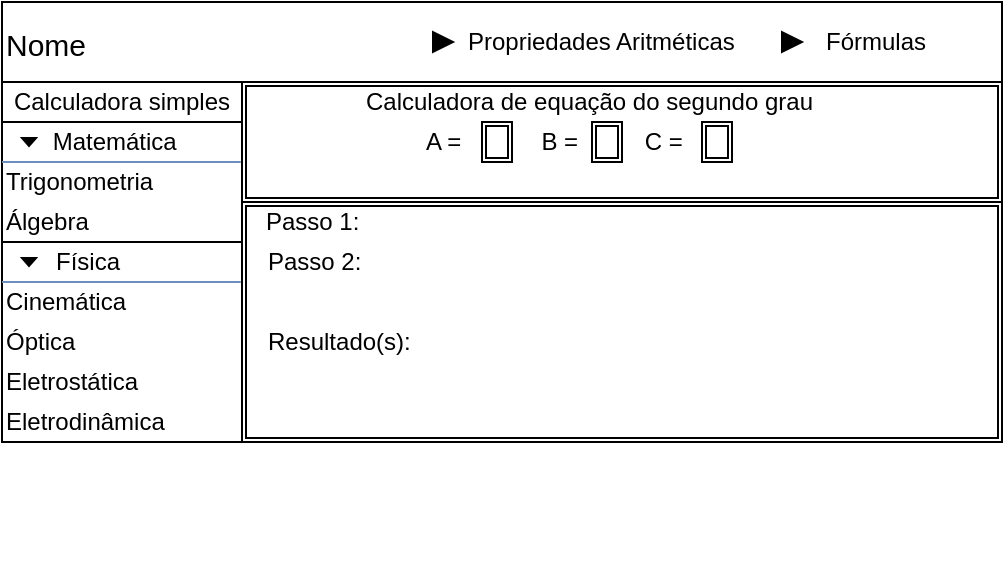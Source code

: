 <mxfile version="12.1.3" type="github" pages="1"><diagram id="HCIpOmMEcwpDw9avh5kR" name="Page-1"><mxGraphModel dx="1449" dy="343" grid="1" gridSize="10" guides="1" tooltips="1" connect="1" arrows="1" fold="1" page="1" pageScale="1" pageWidth="827" pageHeight="1169" math="0" shadow="0"><root><mxCell id="0"/><mxCell id="1" parent="0"/><mxCell id="mupbqJlQsrp30I-1V4xX-1" value="" style="rounded=0;whiteSpace=wrap;html=1;" vertex="1" parent="1"><mxGeometry x="-820" width="500" height="40" as="geometry"/></mxCell><mxCell id="mupbqJlQsrp30I-1V4xX-7" value="" style="endArrow=classic;html=1;" edge="1" parent="1"><mxGeometry width="50" height="50" relative="1" as="geometry"><mxPoint x="-700" y="280" as="sourcePoint"/><mxPoint x="-700" y="280" as="targetPoint"/></mxGeometry></mxCell><mxCell id="mupbqJlQsrp30I-1V4xX-14" value="" style="rounded=0;whiteSpace=wrap;html=1;fillColor=none;" vertex="1" parent="1"><mxGeometry x="-820" y="60" width="120" height="60" as="geometry"/></mxCell><mxCell id="mupbqJlQsrp30I-1V4xX-16" value="" style="endArrow=none;html=1;entryX=0.995;entryY=0.333;entryDx=0;entryDy=0;entryPerimeter=0;fillColor=#dae8fc;strokeColor=#6c8ebf;" edge="1" parent="1" target="mupbqJlQsrp30I-1V4xX-14"><mxGeometry width="50" height="50" relative="1" as="geometry"><mxPoint x="-820" y="80" as="sourcePoint"/><mxPoint x="-750" y="80" as="targetPoint"/></mxGeometry></mxCell><mxCell id="mupbqJlQsrp30I-1V4xX-18" value="&amp;nbsp; &amp;nbsp; &amp;nbsp; &amp;nbsp;Matemática" style="text;html=1;resizable=0;points=[];autosize=1;align=left;verticalAlign=top;spacingTop=-4;" vertex="1" parent="1"><mxGeometry x="-820" y="60" width="100" height="20" as="geometry"/></mxCell><mxCell id="mupbqJlQsrp30I-1V4xX-19" value="Trigonometria" style="text;html=1;resizable=0;points=[];autosize=1;align=left;verticalAlign=top;spacingTop=-4;" vertex="1" parent="1"><mxGeometry x="-820" y="80" width="90" height="20" as="geometry"/></mxCell><mxCell id="mupbqJlQsrp30I-1V4xX-20" value="Álgebra" style="text;html=1;resizable=0;points=[];autosize=1;align=left;verticalAlign=top;spacingTop=-4;" vertex="1" parent="1"><mxGeometry x="-820" y="100" width="60" height="20" as="geometry"/></mxCell><mxCell id="mupbqJlQsrp30I-1V4xX-21" value="" style="rounded=0;whiteSpace=wrap;html=1;fillColor=none;" vertex="1" parent="1"><mxGeometry x="-820" y="120" width="120" height="100" as="geometry"/></mxCell><mxCell id="mupbqJlQsrp30I-1V4xX-22" value="" style="endArrow=none;html=1;entryX=0.995;entryY=0.333;entryDx=0;entryDy=0;entryPerimeter=0;fillColor=#dae8fc;strokeColor=#6c8ebf;" edge="1" parent="1"><mxGeometry width="50" height="50" relative="1" as="geometry"><mxPoint x="-820" y="140" as="sourcePoint"/><mxPoint x="-700.6" y="139.98" as="targetPoint"/></mxGeometry></mxCell><mxCell id="mupbqJlQsrp30I-1V4xX-31" value="" style="triangle;whiteSpace=wrap;html=1;direction=south;fillColor=#000000;" vertex="1" parent="1"><mxGeometry x="-810" y="68" width="7" height="4" as="geometry"/></mxCell><mxCell id="mupbqJlQsrp30I-1V4xX-32" value="" style="triangle;whiteSpace=wrap;html=1;direction=south;fillColor=#000000;" vertex="1" parent="1"><mxGeometry x="-810" y="128" width="7" height="4" as="geometry"/></mxCell><mxCell id="mupbqJlQsrp30I-1V4xX-35" value="Física" style="text;html=1;resizable=0;points=[];autosize=1;align=left;verticalAlign=top;spacingTop=-4;" vertex="1" parent="1"><mxGeometry x="-795" y="120" width="50" height="20" as="geometry"/></mxCell><mxCell id="mupbqJlQsrp30I-1V4xX-36" value="Cinemática" style="text;html=1;resizable=0;points=[];autosize=1;align=left;verticalAlign=top;spacingTop=-4;" vertex="1" parent="1"><mxGeometry x="-820" y="140" width="80" height="20" as="geometry"/></mxCell><mxCell id="mupbqJlQsrp30I-1V4xX-39" value="Óptica" style="text;html=1;resizable=0;points=[];autosize=1;align=left;verticalAlign=top;spacingTop=-4;" vertex="1" parent="1"><mxGeometry x="-820" y="160" width="50" height="20" as="geometry"/></mxCell><mxCell id="mupbqJlQsrp30I-1V4xX-40" value="Eletrostática" style="text;html=1;resizable=0;points=[];autosize=1;align=left;verticalAlign=top;spacingTop=-4;" vertex="1" parent="1"><mxGeometry x="-820" y="180" width="80" height="20" as="geometry"/></mxCell><mxCell id="mupbqJlQsrp30I-1V4xX-41" value="Eletrodinâmica" style="text;html=1;resizable=0;points=[];autosize=1;align=left;verticalAlign=top;spacingTop=-4;" vertex="1" parent="1"><mxGeometry x="-820" y="200" width="90" height="20" as="geometry"/></mxCell><mxCell id="mupbqJlQsrp30I-1V4xX-43" value="Calculadora de equação do segundo grau" style="text;html=1;resizable=0;points=[];autosize=1;align=left;verticalAlign=top;spacingTop=-4;" vertex="1" parent="1"><mxGeometry x="-640" y="40" width="240" height="20" as="geometry"/></mxCell><mxCell id="mupbqJlQsrp30I-1V4xX-46" value="" style="shape=ext;double=1;rounded=0;whiteSpace=wrap;html=1;fillColor=none;" vertex="1" parent="1"><mxGeometry x="-580" y="60" width="15" height="20" as="geometry"/></mxCell><mxCell id="mupbqJlQsrp30I-1V4xX-47" value="" style="shape=ext;double=1;rounded=0;whiteSpace=wrap;html=1;fillColor=none;" vertex="1" parent="1"><mxGeometry x="-525" y="60" width="15" height="20" as="geometry"/></mxCell><mxCell id="mupbqJlQsrp30I-1V4xX-48" value="" style="shape=ext;double=1;rounded=0;whiteSpace=wrap;html=1;fillColor=none;" vertex="1" parent="1"><mxGeometry x="-470" y="60" width="15" height="20" as="geometry"/></mxCell><mxCell id="mupbqJlQsrp30I-1V4xX-57" value="Passo 1:" style="text;html=1;resizable=0;points=[];autosize=1;align=left;verticalAlign=top;spacingTop=-4;" vertex="1" parent="1"><mxGeometry x="-690" y="100" width="60" height="20" as="geometry"/></mxCell><mxCell id="mupbqJlQsrp30I-1V4xX-58" value="Passo 2:" style="text;html=1;resizable=0;points=[];autosize=1;align=left;verticalAlign=top;spacingTop=-4;" vertex="1" parent="1"><mxGeometry x="-689.5" y="120" width="60" height="20" as="geometry"/></mxCell><mxCell id="mupbqJlQsrp30I-1V4xX-59" value="Resultado(s):" style="text;html=1;resizable=0;points=[];autosize=1;align=left;verticalAlign=top;spacingTop=-4;" vertex="1" parent="1"><mxGeometry x="-689.5" y="160" width="90" height="20" as="geometry"/></mxCell><mxCell id="mupbqJlQsrp30I-1V4xX-60" value="&lt;span style=&quot;font-size: 15px ; text-align: center ; white-space: normal&quot;&gt;Nome&amp;nbsp;&lt;/span&gt;" style="text;html=1;resizable=0;points=[];autosize=1;align=left;verticalAlign=top;spacingTop=-4;" vertex="1" parent="1"><mxGeometry x="-820.071" y="10" width="60" height="20" as="geometry"/></mxCell><mxCell id="mupbqJlQsrp30I-1V4xX-61" value="Calculadora simples" style="rounded=0;whiteSpace=wrap;html=1;fillColor=none;" vertex="1" parent="1"><mxGeometry x="-820" y="40" width="120" height="20" as="geometry"/></mxCell><mxCell id="mupbqJlQsrp30I-1V4xX-63" value="" style="shape=ext;double=1;rounded=0;whiteSpace=wrap;html=1;fillColor=none;" vertex="1" parent="1"><mxGeometry x="-700" y="100" width="380" height="120" as="geometry"/></mxCell><mxCell id="mupbqJlQsrp30I-1V4xX-64" value="" style="shape=ext;double=1;rounded=0;whiteSpace=wrap;html=1;fillColor=none;" vertex="1" parent="1"><mxGeometry x="-700" y="40" width="380" height="60" as="geometry"/></mxCell><mxCell id="mupbqJlQsrp30I-1V4xX-65" value="A =&amp;nbsp; &amp;nbsp; &amp;nbsp; &amp;nbsp; &amp;nbsp; &amp;nbsp; B =&amp;nbsp; &amp;nbsp; &amp;nbsp; &amp;nbsp; &amp;nbsp; C =&amp;nbsp;" style="text;html=1;resizable=0;points=[];autosize=1;align=left;verticalAlign=top;spacingTop=-4;" vertex="1" parent="1"><mxGeometry x="-610" y="60" width="150" height="20" as="geometry"/></mxCell><mxCell id="mupbqJlQsrp30I-1V4xX-66" value="Fórmulas" style="text;html=1;resizable=0;points=[];autosize=1;align=left;verticalAlign=top;spacingTop=-4;" vertex="1" parent="1"><mxGeometry x="-410" y="10" width="70" height="20" as="geometry"/></mxCell><mxCell id="mupbqJlQsrp30I-1V4xX-67" value="" style="html=1;shadow=0;dashed=0;align=center;verticalAlign=middle;shape=mxgraph.arrows2.arrow;dy=0.67;dx=20;notch=0;fillColor=#000000;" vertex="1" parent="1"><mxGeometry x="-430" y="15" width="10" height="10" as="geometry"/></mxCell><mxCell id="mupbqJlQsrp30I-1V4xX-68" value="" style="html=1;shadow=0;dashed=0;align=center;verticalAlign=middle;shape=mxgraph.arrows2.arrow;dy=0.67;dx=20;notch=0;fillColor=#000000;" vertex="1" parent="1"><mxGeometry x="-604.5" y="15" width="10" height="10" as="geometry"/></mxCell><mxCell id="mupbqJlQsrp30I-1V4xX-69" value="Propriedades Aritméticas" style="text;html=1;resizable=0;points=[];autosize=1;align=left;verticalAlign=top;spacingTop=-4;" vertex="1" parent="1"><mxGeometry x="-589.5" y="10" width="150" height="20" as="geometry"/></mxCell></root></mxGraphModel></diagram></mxfile>